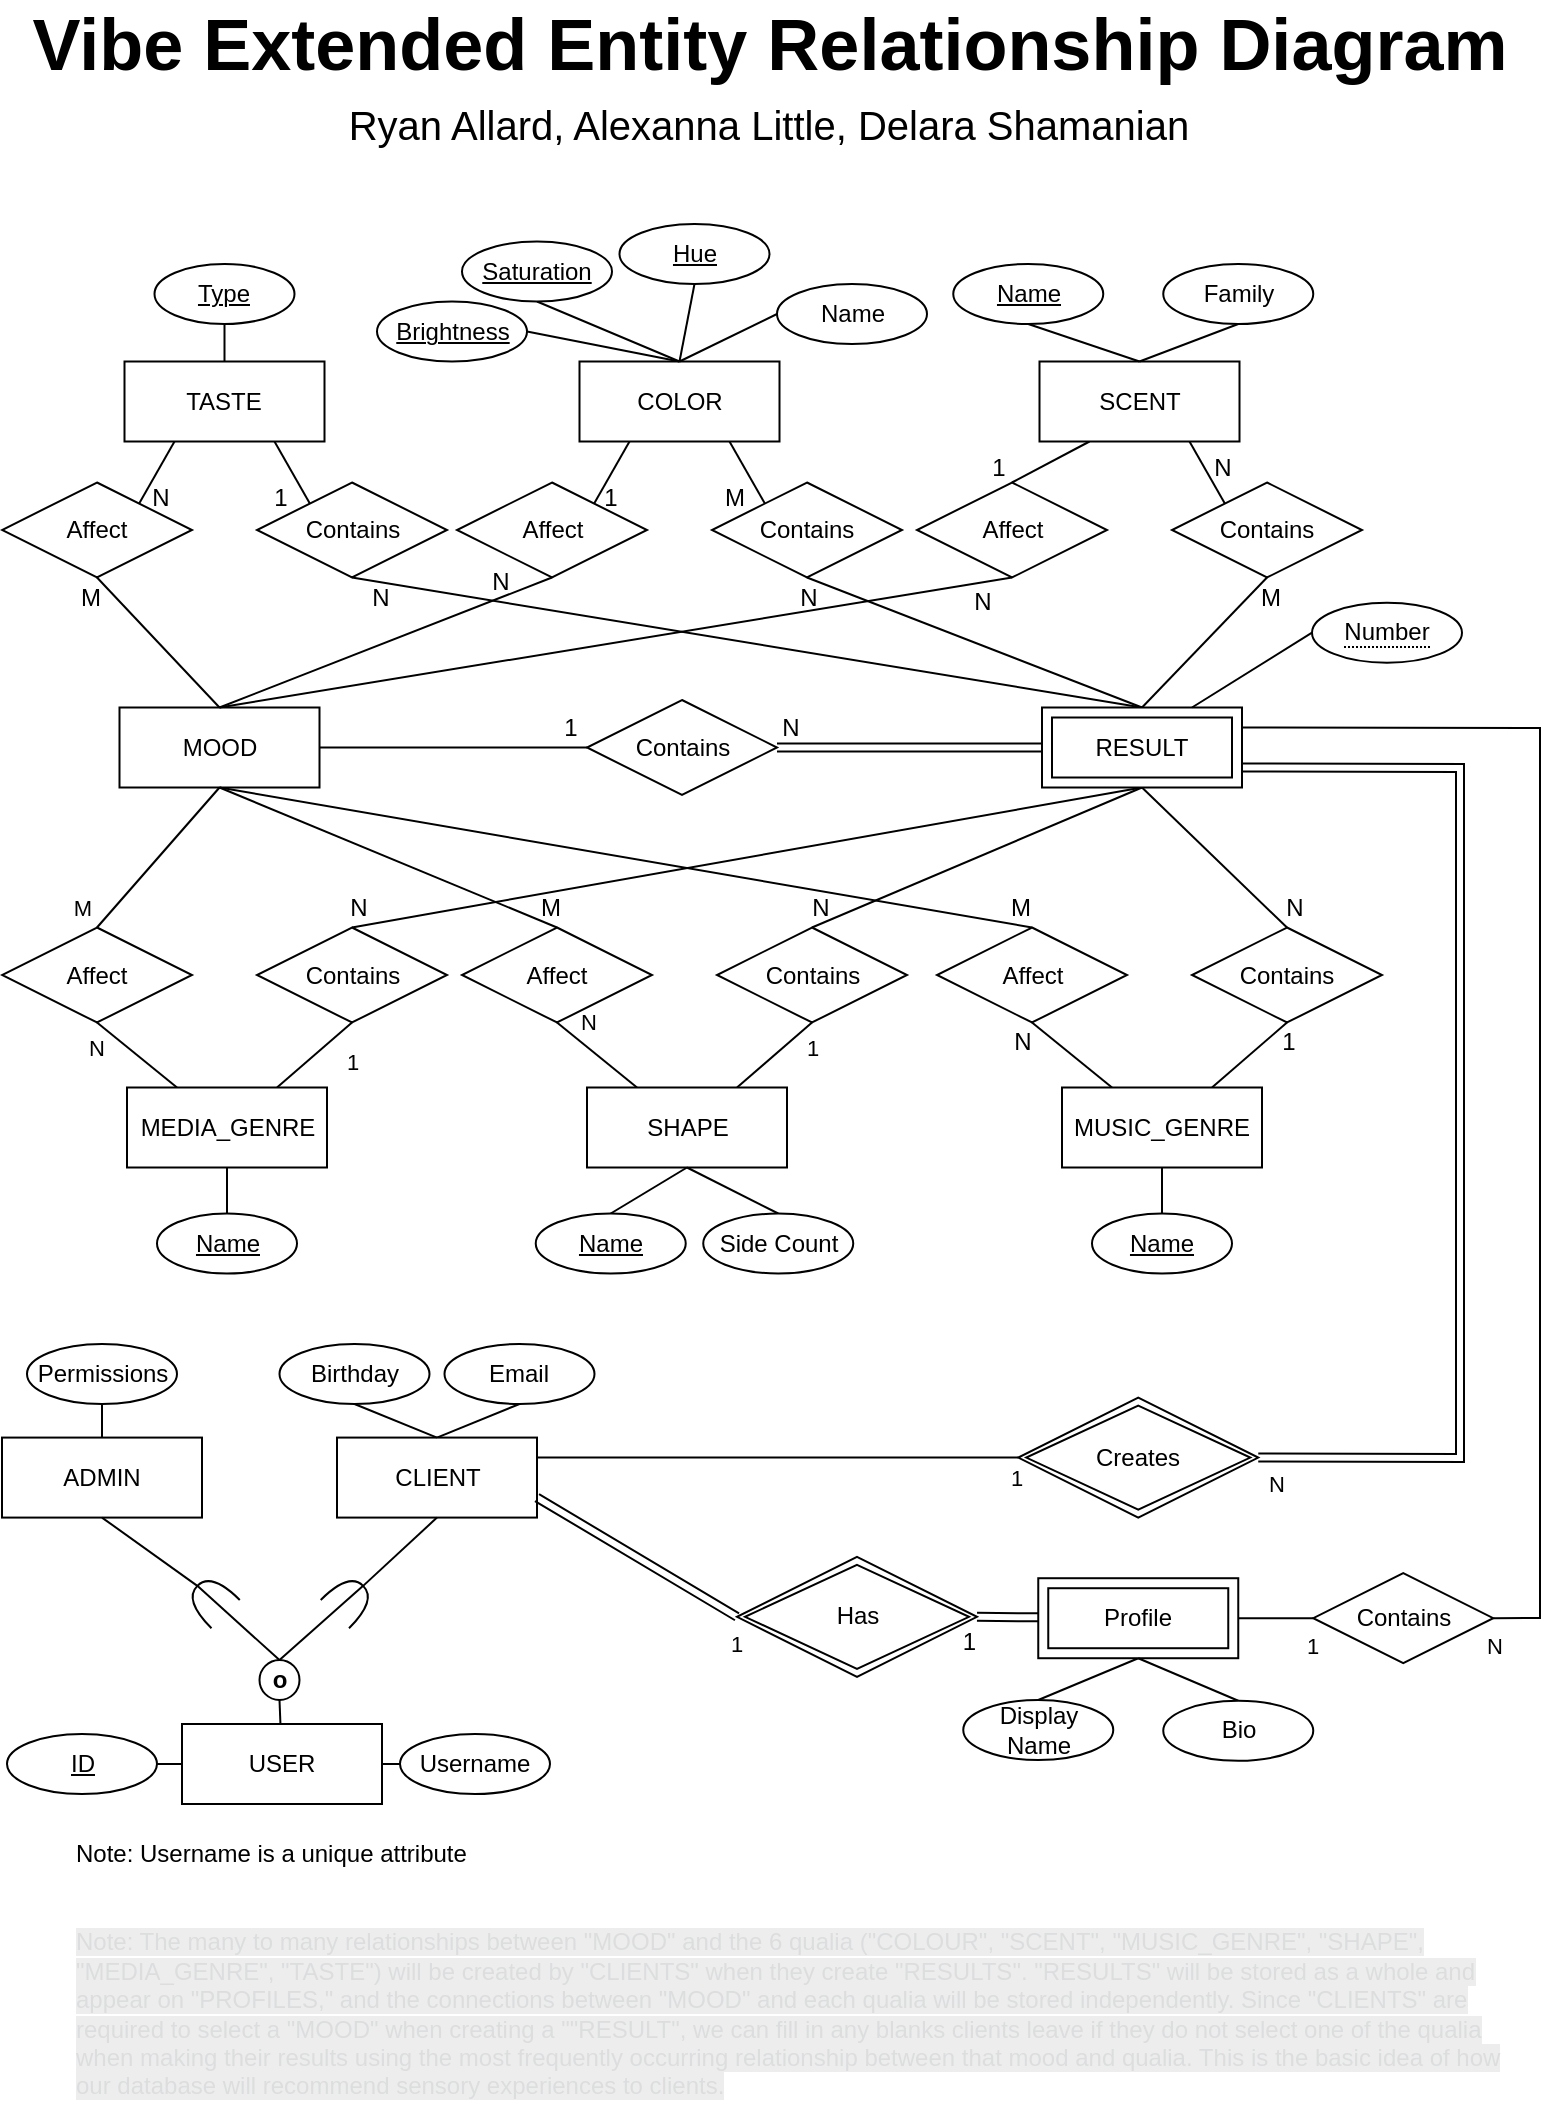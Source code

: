 <mxfile>
    <diagram id="R2lEEEUBdFMjLlhIrx00" name="Page-1">
        <mxGraphModel dx="820" dy="575" grid="1" gridSize="10" guides="1" tooltips="1" connect="1" arrows="1" fold="1" page="1" pageScale="1" pageWidth="850" pageHeight="1100" math="0" shadow="0" extFonts="Permanent Marker^https://fonts.googleapis.com/css?family=Permanent+Marker">
            <root>
                <mxCell id="0"/>
                <mxCell id="1" parent="0"/>
                <mxCell id="6eawJTQG3M_XXOWTf8ui-93" style="edgeStyle=none;rounded=0;orthogonalLoop=1;jettySize=auto;html=1;exitX=0.5;exitY=0;exitDx=0;exitDy=0;entryX=0.5;entryY=1;entryDx=0;entryDy=0;endArrow=none;endFill=0;" parent="1" source="CnkEdXGukRLFIG1xnINJ-2" target="6eawJTQG3M_XXOWTf8ui-83" edge="1">
                    <mxGeometry relative="1" as="geometry"/>
                </mxCell>
                <mxCell id="CnkEdXGukRLFIG1xnINJ-2" value="MOOD" style="whiteSpace=wrap;html=1;align=center;" parent="1" vertex="1">
                    <mxGeometry x="99.75" y="376.75" width="100" height="40" as="geometry"/>
                </mxCell>
                <mxCell id="6eawJTQG3M_XXOWTf8ui-19" style="edgeStyle=none;rounded=0;orthogonalLoop=1;jettySize=auto;html=1;exitX=0.75;exitY=1;exitDx=0;exitDy=0;entryX=0.5;entryY=1;entryDx=0;entryDy=0;endArrow=none;endFill=0;" parent="1" source="CnkEdXGukRLFIG1xnINJ-8" target="6eawJTQG3M_XXOWTf8ui-16" edge="1">
                    <mxGeometry relative="1" as="geometry"/>
                </mxCell>
                <mxCell id="6eawJTQG3M_XXOWTf8ui-20" style="edgeStyle=none;rounded=0;orthogonalLoop=1;jettySize=auto;html=1;exitX=0.25;exitY=1;exitDx=0;exitDy=0;entryX=0.5;entryY=0;entryDx=0;entryDy=0;endArrow=none;endFill=0;" parent="1" source="CnkEdXGukRLFIG1xnINJ-8" target="6eawJTQG3M_XXOWTf8ui-18" edge="1">
                    <mxGeometry relative="1" as="geometry"/>
                </mxCell>
                <mxCell id="CnkEdXGukRLFIG1xnINJ-8" value="SCENT" style="whiteSpace=wrap;html=1;align=center;" parent="1" vertex="1">
                    <mxGeometry x="559.75" y="203.75" width="100" height="40" as="geometry"/>
                </mxCell>
                <mxCell id="CnkEdXGukRLFIG1xnINJ-19" style="edgeStyle=none;rounded=0;orthogonalLoop=1;jettySize=auto;html=1;endArrow=none;endFill=0;entryX=0.5;entryY=0;entryDx=0;entryDy=0;" parent="1" source="CnkEdXGukRLFIG1xnINJ-9" target="CnkEdXGukRLFIG1xnINJ-18" edge="1">
                    <mxGeometry relative="1" as="geometry">
                        <mxPoint x="291" y="905" as="sourcePoint"/>
                    </mxGeometry>
                </mxCell>
                <mxCell id="CnkEdXGukRLFIG1xnINJ-9" value="USER" style="whiteSpace=wrap;html=1;align=center;direction=west;" parent="1" vertex="1">
                    <mxGeometry x="131" y="885" width="100" height="40" as="geometry"/>
                </mxCell>
                <mxCell id="6eawJTQG3M_XXOWTf8ui-176" style="edgeStyle=none;rounded=0;orthogonalLoop=1;jettySize=auto;html=1;entryX=0.5;entryY=0;entryDx=0;entryDy=0;endArrow=none;endFill=0;exitX=0.5;exitY=1;exitDx=0;exitDy=0;" parent="1" source="CnkEdXGukRLFIG1xnINJ-84" target="6eawJTQG3M_XXOWTf8ui-175" edge="1">
                    <mxGeometry relative="1" as="geometry">
                        <mxPoint x="629.13" y="854.61" as="sourcePoint"/>
                    </mxGeometry>
                </mxCell>
                <mxCell id="6eawJTQG3M_XXOWTf8ui-193" style="edgeStyle=none;rounded=0;orthogonalLoop=1;jettySize=auto;html=1;exitX=0.5;exitY=0;exitDx=0;exitDy=0;entryX=0.5;entryY=1;entryDx=0;entryDy=0;endArrow=none;endFill=0;" parent="1" source="CnkEdXGukRLFIG1xnINJ-10" target="6eawJTQG3M_XXOWTf8ui-192" edge="1">
                    <mxGeometry relative="1" as="geometry"/>
                </mxCell>
                <mxCell id="CnkEdXGukRLFIG1xnINJ-10" value="CLIENT" style="whiteSpace=wrap;html=1;align=center;" parent="1" vertex="1">
                    <mxGeometry x="208.5" y="741.79" width="100" height="40" as="geometry"/>
                </mxCell>
                <mxCell id="CnkEdXGukRLFIG1xnINJ-11" value="ADMIN" style="whiteSpace=wrap;html=1;align=center;" parent="1" vertex="1">
                    <mxGeometry x="41" y="741.79" width="100" height="40" as="geometry"/>
                </mxCell>
                <mxCell id="CnkEdXGukRLFIG1xnINJ-21" style="edgeStyle=none;rounded=0;orthogonalLoop=1;jettySize=auto;html=1;endArrow=none;endFill=0;exitX=1;exitY=0.5;exitDx=0;exitDy=0;exitPerimeter=0;entryX=0.5;entryY=1;entryDx=0;entryDy=0;" parent="1" source="CnkEdXGukRLFIG1xnINJ-16" target="CnkEdXGukRLFIG1xnINJ-10" edge="1">
                    <mxGeometry relative="1" as="geometry">
                        <mxPoint x="220" y="885" as="sourcePoint"/>
                    </mxGeometry>
                </mxCell>
                <mxCell id="CnkEdXGukRLFIG1xnINJ-16" value="" style="shape=requiredInterface;html=1;verticalLabelPosition=bottom;sketch=0;rotation=135;direction=west;" parent="1" vertex="1">
                    <mxGeometry x="204.5" y="813" width="20" height="20" as="geometry"/>
                </mxCell>
                <mxCell id="6eawJTQG3M_XXOWTf8ui-187" style="edgeStyle=none;rounded=0;orthogonalLoop=1;jettySize=auto;html=1;exitX=1;exitY=0.5;exitDx=0;exitDy=0;exitPerimeter=0;entryX=0.5;entryY=1;entryDx=0;entryDy=0;endArrow=none;endFill=0;" parent="1" source="CnkEdXGukRLFIG1xnINJ-17" target="CnkEdXGukRLFIG1xnINJ-11" edge="1">
                    <mxGeometry relative="1" as="geometry"/>
                </mxCell>
                <mxCell id="CnkEdXGukRLFIG1xnINJ-17" value="" style="shape=requiredInterface;html=1;verticalLabelPosition=bottom;sketch=0;rotation=45;direction=west;" parent="1" vertex="1">
                    <mxGeometry x="135.75" y="813" width="20" height="20" as="geometry"/>
                </mxCell>
                <mxCell id="CnkEdXGukRLFIG1xnINJ-22" style="edgeStyle=none;rounded=0;orthogonalLoop=1;jettySize=auto;html=1;endArrow=none;endFill=0;entryX=1;entryY=0.5;entryDx=0;entryDy=0;entryPerimeter=0;exitX=0.5;exitY=1;exitDx=0;exitDy=0;" parent="1" source="CnkEdXGukRLFIG1xnINJ-18" target="CnkEdXGukRLFIG1xnINJ-16" edge="1">
                    <mxGeometry relative="1" as="geometry">
                        <mxPoint x="193.75" y="919" as="sourcePoint"/>
                        <mxPoint x="234.75" y="863" as="targetPoint"/>
                    </mxGeometry>
                </mxCell>
                <mxCell id="6eawJTQG3M_XXOWTf8ui-186" style="rounded=0;orthogonalLoop=1;jettySize=auto;html=1;exitX=0.5;exitY=1;exitDx=0;exitDy=0;entryX=1;entryY=0.5;entryDx=0;entryDy=0;entryPerimeter=0;endArrow=none;endFill=0;" parent="1" source="CnkEdXGukRLFIG1xnINJ-18" target="CnkEdXGukRLFIG1xnINJ-17" edge="1">
                    <mxGeometry relative="1" as="geometry"/>
                </mxCell>
                <mxCell id="CnkEdXGukRLFIG1xnINJ-18" value="&lt;b&gt;o&lt;/b&gt;" style="ellipse;whiteSpace=wrap;html=1;aspect=fixed;direction=west;" parent="1" vertex="1">
                    <mxGeometry x="169.75" y="853" width="20" height="20" as="geometry"/>
                </mxCell>
                <mxCell id="CnkEdXGukRLFIG1xnINJ-90" value="N" style="edgeStyle=none;rounded=0;orthogonalLoop=1;jettySize=auto;html=1;exitX=1;exitY=0.25;exitDx=0;exitDy=0;endArrow=none;endFill=0;entryX=1;entryY=0.5;entryDx=0;entryDy=0;" parent="1" source="CnkEdXGukRLFIG1xnINJ-24" target="CnkEdXGukRLFIG1xnINJ-88" edge="1">
                    <mxGeometry x="0.999" y="14" relative="1" as="geometry">
                        <mxPoint x="809.75" y="334.25" as="targetPoint"/>
                        <Array as="points">
                            <mxPoint x="810" y="387"/>
                            <mxPoint x="810" y="832"/>
                        </Array>
                        <mxPoint as="offset"/>
                    </mxGeometry>
                </mxCell>
                <mxCell id="6eawJTQG3M_XXOWTf8ui-99" style="edgeStyle=none;rounded=0;orthogonalLoop=1;jettySize=auto;html=1;exitX=0.5;exitY=0;exitDx=0;exitDy=0;entryX=0.5;entryY=1;entryDx=0;entryDy=0;endArrow=none;endFill=0;" parent="1" source="CnkEdXGukRLFIG1xnINJ-24" target="6eawJTQG3M_XXOWTf8ui-82" edge="1">
                    <mxGeometry relative="1" as="geometry"/>
                </mxCell>
                <mxCell id="6eawJTQG3M_XXOWTf8ui-100" style="edgeStyle=none;rounded=0;orthogonalLoop=1;jettySize=auto;html=1;exitX=0.5;exitY=0;exitDx=0;exitDy=0;entryX=0.5;entryY=1;entryDx=0;entryDy=0;endArrow=none;endFill=0;" parent="1" source="CnkEdXGukRLFIG1xnINJ-24" target="6eawJTQG3M_XXOWTf8ui-55" edge="1">
                    <mxGeometry relative="1" as="geometry"/>
                </mxCell>
                <mxCell id="6eawJTQG3M_XXOWTf8ui-101" style="edgeStyle=none;rounded=0;orthogonalLoop=1;jettySize=auto;html=1;exitX=0.5;exitY=0;exitDx=0;exitDy=0;entryX=0.5;entryY=1;entryDx=0;entryDy=0;endArrow=none;endFill=0;" parent="1" source="CnkEdXGukRLFIG1xnINJ-24" target="6eawJTQG3M_XXOWTf8ui-16" edge="1">
                    <mxGeometry relative="1" as="geometry"/>
                </mxCell>
                <mxCell id="6eawJTQG3M_XXOWTf8ui-102" style="edgeStyle=none;rounded=0;orthogonalLoop=1;jettySize=auto;html=1;exitX=0.5;exitY=1;exitDx=0;exitDy=0;entryX=0.5;entryY=0;entryDx=0;entryDy=0;endArrow=none;endFill=0;" parent="1" source="CnkEdXGukRLFIG1xnINJ-24" target="6eawJTQG3M_XXOWTf8ui-28" edge="1">
                    <mxGeometry relative="1" as="geometry"/>
                </mxCell>
                <mxCell id="6eawJTQG3M_XXOWTf8ui-103" style="edgeStyle=none;rounded=0;orthogonalLoop=1;jettySize=auto;html=1;exitX=0.5;exitY=1;exitDx=0;exitDy=0;entryX=0.5;entryY=0;entryDx=0;entryDy=0;endArrow=none;endFill=0;" parent="1" source="CnkEdXGukRLFIG1xnINJ-24" target="6eawJTQG3M_XXOWTf8ui-37" edge="1">
                    <mxGeometry relative="1" as="geometry"/>
                </mxCell>
                <mxCell id="6eawJTQG3M_XXOWTf8ui-104" style="edgeStyle=none;rounded=0;orthogonalLoop=1;jettySize=auto;html=1;exitX=0.5;exitY=1;exitDx=0;exitDy=0;entryX=0.5;entryY=0;entryDx=0;entryDy=0;endArrow=none;endFill=0;" parent="1" source="CnkEdXGukRLFIG1xnINJ-24" target="6eawJTQG3M_XXOWTf8ui-46" edge="1">
                    <mxGeometry relative="1" as="geometry"/>
                </mxCell>
                <mxCell id="CnkEdXGukRLFIG1xnINJ-24" value="RESULT" style="shape=ext;margin=3;double=1;whiteSpace=wrap;html=1;align=center;" parent="1" vertex="1">
                    <mxGeometry x="561" y="376.75" width="100" height="40" as="geometry"/>
                </mxCell>
                <mxCell id="CnkEdXGukRLFIG1xnINJ-89" value="1" style="edgeStyle=none;rounded=0;orthogonalLoop=1;jettySize=auto;html=1;endArrow=none;endFill=0;entryX=0;entryY=0.5;entryDx=0;entryDy=0;exitX=1;exitY=0.5;exitDx=0;exitDy=0;" parent="1" source="CnkEdXGukRLFIG1xnINJ-84" target="CnkEdXGukRLFIG1xnINJ-88" edge="1">
                    <mxGeometry x="0.986" y="-14" relative="1" as="geometry">
                        <mxPoint x="461.63" y="803" as="sourcePoint"/>
                        <mxPoint x="621.63" y="649.25" as="targetPoint"/>
                        <mxPoint as="offset"/>
                    </mxGeometry>
                </mxCell>
                <mxCell id="CnkEdXGukRLFIG1xnINJ-84" value="Profile" style="shape=ext;margin=3;double=1;whiteSpace=wrap;html=1;align=center;" parent="1" vertex="1">
                    <mxGeometry x="559.13" y="812.11" width="100" height="40" as="geometry"/>
                </mxCell>
                <mxCell id="CnkEdXGukRLFIG1xnINJ-88" value="Contains" style="shape=rhombus;perimeter=rhombusPerimeter;whiteSpace=wrap;html=1;align=center;" parent="1" vertex="1">
                    <mxGeometry x="696.63" y="809.61" width="90" height="45" as="geometry"/>
                </mxCell>
                <mxCell id="6eawJTQG3M_XXOWTf8ui-16" value="Contains" style="shape=rhombus;perimeter=rhombusPerimeter;whiteSpace=wrap;html=1;align=center;" parent="1" vertex="1">
                    <mxGeometry x="626" y="264.25" width="95" height="47.5" as="geometry"/>
                </mxCell>
                <mxCell id="6eawJTQG3M_XXOWTf8ui-95" style="edgeStyle=none;rounded=0;orthogonalLoop=1;jettySize=auto;html=1;exitX=0.5;exitY=1;exitDx=0;exitDy=0;entryX=0.5;entryY=0;entryDx=0;entryDy=0;endArrow=none;endFill=0;" parent="1" source="6eawJTQG3M_XXOWTf8ui-18" target="CnkEdXGukRLFIG1xnINJ-2" edge="1">
                    <mxGeometry relative="1" as="geometry"/>
                </mxCell>
                <mxCell id="6eawJTQG3M_XXOWTf8ui-18" value="Affect" style="shape=rhombus;perimeter=rhombusPerimeter;whiteSpace=wrap;html=1;align=center;" parent="1" vertex="1">
                    <mxGeometry x="498.5" y="264.25" width="95" height="47.5" as="geometry"/>
                </mxCell>
                <mxCell id="6eawJTQG3M_XXOWTf8ui-23" value="1" style="edgeStyle=none;rounded=0;orthogonalLoop=1;jettySize=auto;html=1;exitX=0.75;exitY=0;exitDx=0;exitDy=0;entryX=0.5;entryY=1;entryDx=0;entryDy=0;endArrow=none;endFill=0;" parent="1" source="6eawJTQG3M_XXOWTf8ui-25" target="6eawJTQG3M_XXOWTf8ui-28" edge="1">
                    <mxGeometry x="0.471" y="-15" relative="1" as="geometry">
                        <mxPoint as="offset"/>
                    </mxGeometry>
                </mxCell>
                <mxCell id="6eawJTQG3M_XXOWTf8ui-24" value="N" style="edgeStyle=none;rounded=0;orthogonalLoop=1;jettySize=auto;html=1;exitX=0.25;exitY=0;exitDx=0;exitDy=0;entryX=0.5;entryY=1;entryDx=0;entryDy=0;endArrow=none;endFill=0;" parent="1" source="6eawJTQG3M_XXOWTf8ui-25" target="6eawJTQG3M_XXOWTf8ui-29" edge="1">
                    <mxGeometry x="0.694" y="10" relative="1" as="geometry">
                        <mxPoint as="offset"/>
                    </mxGeometry>
                </mxCell>
                <mxCell id="6eawJTQG3M_XXOWTf8ui-25" value="MEDIA_GENRE" style="whiteSpace=wrap;html=1;align=center;" parent="1" vertex="1">
                    <mxGeometry x="103.5" y="566.75" width="100" height="40" as="geometry"/>
                </mxCell>
                <mxCell id="6eawJTQG3M_XXOWTf8ui-28" value="Contains" style="shape=rhombus;perimeter=rhombusPerimeter;whiteSpace=wrap;html=1;align=center;" parent="1" vertex="1">
                    <mxGeometry x="168.5" y="486.75" width="95" height="47.5" as="geometry"/>
                </mxCell>
                <mxCell id="6eawJTQG3M_XXOWTf8ui-96" style="edgeStyle=none;rounded=0;orthogonalLoop=1;jettySize=auto;html=1;exitX=0.5;exitY=0;exitDx=0;exitDy=0;entryX=0.5;entryY=1;entryDx=0;entryDy=0;endArrow=none;endFill=0;" parent="1" source="6eawJTQG3M_XXOWTf8ui-29" target="CnkEdXGukRLFIG1xnINJ-2" edge="1">
                    <mxGeometry relative="1" as="geometry"/>
                </mxCell>
                <mxCell id="FZOF9hMqammXhgaBvVRD-3" value="M" style="edgeLabel;html=1;align=center;verticalAlign=middle;resizable=0;points=[];" parent="6eawJTQG3M_XXOWTf8ui-96" connectable="0" vertex="1">
                    <mxGeometry x="0.47" y="-1" relative="1" as="geometry">
                        <mxPoint x="-54" y="41" as="offset"/>
                    </mxGeometry>
                </mxCell>
                <mxCell id="6eawJTQG3M_XXOWTf8ui-29" value="Affect" style="shape=rhombus;perimeter=rhombusPerimeter;whiteSpace=wrap;html=1;align=center;" parent="1" vertex="1">
                    <mxGeometry x="41" y="486.75" width="95" height="47.5" as="geometry"/>
                </mxCell>
                <mxCell id="6eawJTQG3M_XXOWTf8ui-32" style="edgeStyle=none;rounded=0;orthogonalLoop=1;jettySize=auto;html=1;exitX=0.75;exitY=0;exitDx=0;exitDy=0;entryX=0.5;entryY=1;entryDx=0;entryDy=0;endArrow=none;endFill=0;" parent="1" source="6eawJTQG3M_XXOWTf8ui-34" target="6eawJTQG3M_XXOWTf8ui-37" edge="1">
                    <mxGeometry relative="1" as="geometry"/>
                </mxCell>
                <mxCell id="FZOF9hMqammXhgaBvVRD-5" value="1" style="edgeLabel;html=1;align=center;verticalAlign=middle;resizable=0;points=[];" parent="6eawJTQG3M_XXOWTf8ui-32" connectable="0" vertex="1">
                    <mxGeometry x="-0.167" y="-2" relative="1" as="geometry">
                        <mxPoint x="20" y="-8" as="offset"/>
                    </mxGeometry>
                </mxCell>
                <mxCell id="6eawJTQG3M_XXOWTf8ui-33" style="edgeStyle=none;rounded=0;orthogonalLoop=1;jettySize=auto;html=1;exitX=0.25;exitY=0;exitDx=0;exitDy=0;entryX=0.5;entryY=1;entryDx=0;entryDy=0;endArrow=none;endFill=0;" parent="1" source="6eawJTQG3M_XXOWTf8ui-34" target="6eawJTQG3M_XXOWTf8ui-38" edge="1">
                    <mxGeometry relative="1" as="geometry"/>
                </mxCell>
                <mxCell id="FZOF9hMqammXhgaBvVRD-4" value="N" style="edgeLabel;html=1;align=center;verticalAlign=middle;resizable=0;points=[];" parent="6eawJTQG3M_XXOWTf8ui-33" connectable="0" vertex="1">
                    <mxGeometry x="-0.286" y="1" relative="1" as="geometry">
                        <mxPoint x="-10" y="-22" as="offset"/>
                    </mxGeometry>
                </mxCell>
                <mxCell id="6eawJTQG3M_XXOWTf8ui-34" value="SHAPE" style="whiteSpace=wrap;html=1;align=center;" parent="1" vertex="1">
                    <mxGeometry x="333.5" y="566.75" width="100" height="40" as="geometry"/>
                </mxCell>
                <mxCell id="6eawJTQG3M_XXOWTf8ui-37" value="Contains" style="shape=rhombus;perimeter=rhombusPerimeter;whiteSpace=wrap;html=1;align=center;" parent="1" vertex="1">
                    <mxGeometry x="398.5" y="486.75" width="95" height="47.5" as="geometry"/>
                </mxCell>
                <mxCell id="6eawJTQG3M_XXOWTf8ui-97" style="edgeStyle=none;rounded=0;orthogonalLoop=1;jettySize=auto;html=1;exitX=0.5;exitY=0;exitDx=0;exitDy=0;entryX=0.5;entryY=1;entryDx=0;entryDy=0;endArrow=none;endFill=0;" parent="1" source="6eawJTQG3M_XXOWTf8ui-38" target="CnkEdXGukRLFIG1xnINJ-2" edge="1">
                    <mxGeometry relative="1" as="geometry"/>
                </mxCell>
                <mxCell id="6eawJTQG3M_XXOWTf8ui-38" value="Affect" style="shape=rhombus;perimeter=rhombusPerimeter;whiteSpace=wrap;html=1;align=center;" parent="1" vertex="1">
                    <mxGeometry x="271" y="486.75" width="95" height="47.5" as="geometry"/>
                </mxCell>
                <mxCell id="6eawJTQG3M_XXOWTf8ui-41" style="edgeStyle=none;rounded=0;orthogonalLoop=1;jettySize=auto;html=1;exitX=0.75;exitY=0;exitDx=0;exitDy=0;entryX=0.5;entryY=1;entryDx=0;entryDy=0;endArrow=none;endFill=0;" parent="1" source="6eawJTQG3M_XXOWTf8ui-43" target="6eawJTQG3M_XXOWTf8ui-46" edge="1">
                    <mxGeometry relative="1" as="geometry"/>
                </mxCell>
                <mxCell id="6eawJTQG3M_XXOWTf8ui-42" style="edgeStyle=none;rounded=0;orthogonalLoop=1;jettySize=auto;html=1;exitX=0.25;exitY=0;exitDx=0;exitDy=0;entryX=0.5;entryY=1;entryDx=0;entryDy=0;endArrow=none;endFill=0;" parent="1" source="6eawJTQG3M_XXOWTf8ui-43" target="6eawJTQG3M_XXOWTf8ui-47" edge="1">
                    <mxGeometry relative="1" as="geometry"/>
                </mxCell>
                <mxCell id="6eawJTQG3M_XXOWTf8ui-43" value="MUSIC_GENRE" style="whiteSpace=wrap;html=1;align=center;" parent="1" vertex="1">
                    <mxGeometry x="571" y="566.75" width="100" height="40" as="geometry"/>
                </mxCell>
                <mxCell id="6eawJTQG3M_XXOWTf8ui-46" value="Contains" style="shape=rhombus;perimeter=rhombusPerimeter;whiteSpace=wrap;html=1;align=center;" parent="1" vertex="1">
                    <mxGeometry x="636" y="486.75" width="95" height="47.5" as="geometry"/>
                </mxCell>
                <mxCell id="6eawJTQG3M_XXOWTf8ui-98" style="edgeStyle=none;rounded=0;orthogonalLoop=1;jettySize=auto;html=1;exitX=0.5;exitY=0;exitDx=0;exitDy=0;entryX=0.5;entryY=1;entryDx=0;entryDy=0;endArrow=none;endFill=0;" parent="1" source="6eawJTQG3M_XXOWTf8ui-47" target="CnkEdXGukRLFIG1xnINJ-2" edge="1">
                    <mxGeometry relative="1" as="geometry"/>
                </mxCell>
                <mxCell id="6eawJTQG3M_XXOWTf8ui-47" value="Affect" style="shape=rhombus;perimeter=rhombusPerimeter;whiteSpace=wrap;html=1;align=center;" parent="1" vertex="1">
                    <mxGeometry x="508.5" y="486.75" width="95" height="47.5" as="geometry"/>
                </mxCell>
                <mxCell id="6eawJTQG3M_XXOWTf8ui-50" style="edgeStyle=none;rounded=0;orthogonalLoop=1;jettySize=auto;html=1;exitX=0.75;exitY=1;exitDx=0;exitDy=0;entryX=0.5;entryY=1;entryDx=0;entryDy=0;endArrow=none;endFill=0;" parent="1" source="6eawJTQG3M_XXOWTf8ui-52" target="6eawJTQG3M_XXOWTf8ui-55" edge="1">
                    <mxGeometry relative="1" as="geometry"/>
                </mxCell>
                <mxCell id="6eawJTQG3M_XXOWTf8ui-51" style="edgeStyle=none;rounded=0;orthogonalLoop=1;jettySize=auto;html=1;exitX=0.25;exitY=1;exitDx=0;exitDy=0;entryX=0.5;entryY=1;entryDx=0;entryDy=0;endArrow=none;endFill=0;" parent="1" source="6eawJTQG3M_XXOWTf8ui-52" target="6eawJTQG3M_XXOWTf8ui-56" edge="1">
                    <mxGeometry relative="1" as="geometry"/>
                </mxCell>
                <mxCell id="6eawJTQG3M_XXOWTf8ui-52" value="COLOR" style="whiteSpace=wrap;html=1;align=center;" parent="1" vertex="1">
                    <mxGeometry x="329.75" y="203.75" width="100" height="40" as="geometry"/>
                </mxCell>
                <mxCell id="6eawJTQG3M_XXOWTf8ui-55" value="Contains" style="shape=rhombus;perimeter=rhombusPerimeter;whiteSpace=wrap;html=1;align=center;" parent="1" vertex="1">
                    <mxGeometry x="396" y="264.25" width="95" height="47.5" as="geometry"/>
                </mxCell>
                <mxCell id="6eawJTQG3M_XXOWTf8ui-94" style="edgeStyle=none;rounded=0;orthogonalLoop=1;jettySize=auto;html=1;exitX=0.5;exitY=1;exitDx=0;exitDy=0;entryX=0.5;entryY=0;entryDx=0;entryDy=0;endArrow=none;endFill=0;" parent="1" source="6eawJTQG3M_XXOWTf8ui-56" target="CnkEdXGukRLFIG1xnINJ-2" edge="1">
                    <mxGeometry relative="1" as="geometry"/>
                </mxCell>
                <mxCell id="6eawJTQG3M_XXOWTf8ui-56" value="Affect" style="shape=rhombus;perimeter=rhombusPerimeter;whiteSpace=wrap;html=1;align=center;" parent="1" vertex="1">
                    <mxGeometry x="268.5" y="264.25" width="95" height="47.5" as="geometry"/>
                </mxCell>
                <mxCell id="6eawJTQG3M_XXOWTf8ui-77" style="edgeStyle=none;rounded=0;orthogonalLoop=1;jettySize=auto;html=1;exitX=0.75;exitY=1;exitDx=0;exitDy=0;entryX=0.5;entryY=1;entryDx=0;entryDy=0;endArrow=none;endFill=0;" parent="1" source="6eawJTQG3M_XXOWTf8ui-79" target="6eawJTQG3M_XXOWTf8ui-82" edge="1">
                    <mxGeometry relative="1" as="geometry"/>
                </mxCell>
                <mxCell id="6eawJTQG3M_XXOWTf8ui-78" style="edgeStyle=none;rounded=0;orthogonalLoop=1;jettySize=auto;html=1;exitX=0.25;exitY=1;exitDx=0;exitDy=0;entryX=0.5;entryY=1;entryDx=0;entryDy=0;endArrow=none;endFill=0;" parent="1" source="6eawJTQG3M_XXOWTf8ui-79" target="6eawJTQG3M_XXOWTf8ui-83" edge="1">
                    <mxGeometry relative="1" as="geometry"/>
                </mxCell>
                <mxCell id="6eawJTQG3M_XXOWTf8ui-115" style="edgeStyle=none;rounded=0;orthogonalLoop=1;jettySize=auto;html=1;exitX=0.5;exitY=0;exitDx=0;exitDy=0;entryX=0.5;entryY=1;entryDx=0;entryDy=0;endArrow=none;endFill=0;" parent="1" source="6eawJTQG3M_XXOWTf8ui-79" target="6eawJTQG3M_XXOWTf8ui-84" edge="1">
                    <mxGeometry relative="1" as="geometry"/>
                </mxCell>
                <mxCell id="6eawJTQG3M_XXOWTf8ui-79" value="TASTE" style="whiteSpace=wrap;html=1;align=center;" parent="1" vertex="1">
                    <mxGeometry x="102.25" y="203.75" width="100" height="40" as="geometry"/>
                </mxCell>
                <mxCell id="6eawJTQG3M_XXOWTf8ui-82" value="Contains" style="shape=rhombus;perimeter=rhombusPerimeter;whiteSpace=wrap;html=1;align=center;" parent="1" vertex="1">
                    <mxGeometry x="168.5" y="264.25" width="95" height="47.5" as="geometry"/>
                </mxCell>
                <mxCell id="6eawJTQG3M_XXOWTf8ui-83" value="Affect" style="shape=rhombus;perimeter=rhombusPerimeter;whiteSpace=wrap;html=1;align=center;" parent="1" vertex="1">
                    <mxGeometry x="41" y="264.25" width="95" height="47.5" as="geometry"/>
                </mxCell>
                <mxCell id="6eawJTQG3M_XXOWTf8ui-84" value="Type" style="ellipse;whiteSpace=wrap;html=1;align=center;fontStyle=4" parent="1" vertex="1">
                    <mxGeometry x="117.25" y="155" width="70" height="30" as="geometry"/>
                </mxCell>
                <mxCell id="6eawJTQG3M_XXOWTf8ui-127" style="edgeStyle=none;rounded=0;orthogonalLoop=1;jettySize=auto;html=1;exitX=0.5;exitY=0;exitDx=0;exitDy=0;entryX=0.5;entryY=1;entryDx=0;entryDy=0;endArrow=none;endFill=0;" parent="1" source="6eawJTQG3M_XXOWTf8ui-90" target="6eawJTQG3M_XXOWTf8ui-25" edge="1">
                    <mxGeometry relative="1" as="geometry"/>
                </mxCell>
                <mxCell id="6eawJTQG3M_XXOWTf8ui-90" value="Name" style="ellipse;whiteSpace=wrap;html=1;align=center;fontStyle=4" parent="1" vertex="1">
                    <mxGeometry x="118.5" y="629.75" width="70" height="30" as="geometry"/>
                </mxCell>
                <mxCell id="6eawJTQG3M_XXOWTf8ui-136" style="edgeStyle=none;rounded=0;orthogonalLoop=1;jettySize=auto;html=1;exitX=0.5;exitY=0;exitDx=0;exitDy=0;entryX=0.5;entryY=1;entryDx=0;entryDy=0;endArrow=none;endFill=0;" parent="1" source="6eawJTQG3M_XXOWTf8ui-91" target="6eawJTQG3M_XXOWTf8ui-43" edge="1">
                    <mxGeometry relative="1" as="geometry"/>
                </mxCell>
                <mxCell id="6eawJTQG3M_XXOWTf8ui-91" value="Name" style="ellipse;whiteSpace=wrap;html=1;align=center;fontStyle=4" parent="1" vertex="1">
                    <mxGeometry x="586" y="629.75" width="70" height="30" as="geometry"/>
                </mxCell>
                <mxCell id="6eawJTQG3M_XXOWTf8ui-106" style="edgeStyle=none;rounded=0;orthogonalLoop=1;jettySize=auto;html=1;exitX=1;exitY=0.5;exitDx=0;exitDy=0;entryX=0;entryY=0.5;entryDx=0;entryDy=0;endArrow=none;endFill=0;shape=link;" parent="1" source="6eawJTQG3M_XXOWTf8ui-105" target="CnkEdXGukRLFIG1xnINJ-24" edge="1">
                    <mxGeometry relative="1" as="geometry"/>
                </mxCell>
                <mxCell id="6eawJTQG3M_XXOWTf8ui-107" style="edgeStyle=none;rounded=0;orthogonalLoop=1;jettySize=auto;html=1;exitX=0;exitY=0.5;exitDx=0;exitDy=0;entryX=1;entryY=0.5;entryDx=0;entryDy=0;endArrow=none;endFill=0;" parent="1" source="6eawJTQG3M_XXOWTf8ui-105" target="CnkEdXGukRLFIG1xnINJ-2" edge="1">
                    <mxGeometry relative="1" as="geometry"/>
                </mxCell>
                <mxCell id="6eawJTQG3M_XXOWTf8ui-105" value="Contains" style="shape=rhombus;perimeter=rhombusPerimeter;whiteSpace=wrap;html=1;align=center;" parent="1" vertex="1">
                    <mxGeometry x="333.5" y="373" width="95" height="47.5" as="geometry"/>
                </mxCell>
                <mxCell id="6eawJTQG3M_XXOWTf8ui-111" value="N" style="edgeStyle=none;rounded=0;orthogonalLoop=1;jettySize=auto;html=1;exitX=1;exitY=0.5;exitDx=0;exitDy=0;entryX=1;entryY=0.75;entryDx=0;entryDy=0;endArrow=none;endFill=0;shape=link;" parent="1" source="6eawJTQG3M_XXOWTf8ui-113" target="CnkEdXGukRLFIG1xnINJ-24" edge="1">
                    <mxGeometry x="-0.967" y="-13" relative="1" as="geometry">
                        <mxPoint x="860" y="479" as="sourcePoint"/>
                        <mxPoint as="offset"/>
                        <Array as="points">
                            <mxPoint x="770" y="752"/>
                            <mxPoint x="770" y="407"/>
                        </Array>
                    </mxGeometry>
                </mxCell>
                <mxCell id="6eawJTQG3M_XXOWTf8ui-150" value="1" style="edgeStyle=none;rounded=0;orthogonalLoop=1;jettySize=auto;html=1;exitX=0;exitY=0.5;exitDx=0;exitDy=0;entryX=1;entryY=0.25;entryDx=0;entryDy=0;endArrow=none;endFill=0;" parent="1" source="6eawJTQG3M_XXOWTf8ui-113" target="CnkEdXGukRLFIG1xnINJ-10" edge="1">
                    <mxGeometry x="-0.988" y="10" relative="1" as="geometry">
                        <mxPoint as="offset"/>
                    </mxGeometry>
                </mxCell>
                <mxCell id="6eawJTQG3M_XXOWTf8ui-113" value="Creates" style="shape=rhombus;double=1;perimeter=rhombusPerimeter;whiteSpace=wrap;html=1;align=center;" parent="1" vertex="1">
                    <mxGeometry x="549.13" y="721.79" width="120" height="60" as="geometry"/>
                </mxCell>
                <mxCell id="6eawJTQG3M_XXOWTf8ui-120" style="edgeStyle=none;rounded=0;orthogonalLoop=1;jettySize=auto;html=1;exitX=1;exitY=0.5;exitDx=0;exitDy=0;entryX=0.5;entryY=0;entryDx=0;entryDy=0;endArrow=none;endFill=0;" parent="1" source="6eawJTQG3M_XXOWTf8ui-116" target="6eawJTQG3M_XXOWTf8ui-52" edge="1">
                    <mxGeometry relative="1" as="geometry"/>
                </mxCell>
                <mxCell id="6eawJTQG3M_XXOWTf8ui-116" value="Brightness" style="ellipse;whiteSpace=wrap;html=1;align=center;fontStyle=4" parent="1" vertex="1">
                    <mxGeometry x="228.5" y="173.75" width="75" height="30" as="geometry"/>
                </mxCell>
                <mxCell id="6eawJTQG3M_XXOWTf8ui-122" style="edgeStyle=none;rounded=0;orthogonalLoop=1;jettySize=auto;html=1;exitX=0.5;exitY=1;exitDx=0;exitDy=0;entryX=0.5;entryY=0;entryDx=0;entryDy=0;endArrow=none;endFill=0;" parent="1" source="6eawJTQG3M_XXOWTf8ui-118" target="6eawJTQG3M_XXOWTf8ui-52" edge="1">
                    <mxGeometry relative="1" as="geometry"/>
                </mxCell>
                <mxCell id="6eawJTQG3M_XXOWTf8ui-118" value="Saturation" style="ellipse;whiteSpace=wrap;html=1;align=center;fontStyle=4" parent="1" vertex="1">
                    <mxGeometry x="271" y="143.75" width="75" height="30" as="geometry"/>
                </mxCell>
                <mxCell id="6eawJTQG3M_XXOWTf8ui-121" style="edgeStyle=none;rounded=0;orthogonalLoop=1;jettySize=auto;html=1;exitX=0.5;exitY=1;exitDx=0;exitDy=0;entryX=0.5;entryY=0;entryDx=0;entryDy=0;endArrow=none;endFill=0;" parent="1" source="6eawJTQG3M_XXOWTf8ui-119" target="6eawJTQG3M_XXOWTf8ui-52" edge="1">
                    <mxGeometry relative="1" as="geometry"/>
                </mxCell>
                <mxCell id="6eawJTQG3M_XXOWTf8ui-119" value="Hue" style="ellipse;whiteSpace=wrap;html=1;align=center;fontStyle=4" parent="1" vertex="1">
                    <mxGeometry x="349.75" y="135" width="75" height="30" as="geometry"/>
                </mxCell>
                <mxCell id="6eawJTQG3M_XXOWTf8ui-131" style="edgeStyle=none;rounded=0;orthogonalLoop=1;jettySize=auto;html=1;exitX=0;exitY=0.5;exitDx=0;exitDy=0;entryX=0.5;entryY=0;entryDx=0;entryDy=0;endArrow=none;endFill=0;" parent="1" source="6eawJTQG3M_XXOWTf8ui-129" target="6eawJTQG3M_XXOWTf8ui-52" edge="1">
                    <mxGeometry relative="1" as="geometry"/>
                </mxCell>
                <mxCell id="6eawJTQG3M_XXOWTf8ui-129" value="Name" style="ellipse;whiteSpace=wrap;html=1;align=center;fontStyle=0" parent="1" vertex="1">
                    <mxGeometry x="428.5" y="165" width="75" height="30" as="geometry"/>
                </mxCell>
                <mxCell id="6eawJTQG3M_XXOWTf8ui-134" style="edgeStyle=none;rounded=0;orthogonalLoop=1;jettySize=auto;html=1;exitX=0.5;exitY=1;exitDx=0;exitDy=0;entryX=0.5;entryY=0;entryDx=0;entryDy=0;endArrow=none;endFill=0;" parent="1" source="6eawJTQG3M_XXOWTf8ui-132" target="CnkEdXGukRLFIG1xnINJ-8" edge="1">
                    <mxGeometry relative="1" as="geometry"/>
                </mxCell>
                <mxCell id="6eawJTQG3M_XXOWTf8ui-132" value="Name" style="ellipse;whiteSpace=wrap;html=1;align=center;fontStyle=4" parent="1" vertex="1">
                    <mxGeometry x="516.63" y="155" width="75" height="30" as="geometry"/>
                </mxCell>
                <mxCell id="6eawJTQG3M_XXOWTf8ui-135" style="edgeStyle=none;rounded=0;orthogonalLoop=1;jettySize=auto;html=1;exitX=0.5;exitY=1;exitDx=0;exitDy=0;entryX=0.5;entryY=0;entryDx=0;entryDy=0;endArrow=none;endFill=0;" parent="1" source="6eawJTQG3M_XXOWTf8ui-133" target="CnkEdXGukRLFIG1xnINJ-8" edge="1">
                    <mxGeometry relative="1" as="geometry"/>
                </mxCell>
                <mxCell id="6eawJTQG3M_XXOWTf8ui-133" value="Family" style="ellipse;whiteSpace=wrap;html=1;align=center;fontStyle=0" parent="1" vertex="1">
                    <mxGeometry x="621.63" y="155" width="75" height="30" as="geometry"/>
                </mxCell>
                <mxCell id="6eawJTQG3M_XXOWTf8ui-141" style="edgeStyle=none;rounded=0;orthogonalLoop=1;jettySize=auto;html=1;exitX=0.5;exitY=0;exitDx=0;exitDy=0;entryX=0.5;entryY=1;entryDx=0;entryDy=0;endArrow=none;endFill=0;" parent="1" source="6eawJTQG3M_XXOWTf8ui-138" target="6eawJTQG3M_XXOWTf8ui-34" edge="1">
                    <mxGeometry relative="1" as="geometry"/>
                </mxCell>
                <mxCell id="6eawJTQG3M_XXOWTf8ui-138" value="Name" style="ellipse;whiteSpace=wrap;html=1;align=center;fontStyle=4" parent="1" vertex="1">
                    <mxGeometry x="307.87" y="629.75" width="75" height="30" as="geometry"/>
                </mxCell>
                <mxCell id="6eawJTQG3M_XXOWTf8ui-142" style="edgeStyle=none;rounded=0;orthogonalLoop=1;jettySize=auto;html=1;exitX=0.5;exitY=0;exitDx=0;exitDy=0;entryX=0.5;entryY=1;entryDx=0;entryDy=0;endArrow=none;endFill=0;" parent="1" source="6eawJTQG3M_XXOWTf8ui-139" target="6eawJTQG3M_XXOWTf8ui-34" edge="1">
                    <mxGeometry relative="1" as="geometry"/>
                </mxCell>
                <mxCell id="6eawJTQG3M_XXOWTf8ui-139" value="Side Count" style="ellipse;whiteSpace=wrap;html=1;align=center;fontStyle=0" parent="1" vertex="1">
                    <mxGeometry x="391.62" y="629.75" width="75" height="30" as="geometry"/>
                </mxCell>
                <mxCell id="6eawJTQG3M_XXOWTf8ui-144" style="edgeStyle=none;rounded=0;orthogonalLoop=1;jettySize=auto;html=1;exitX=0;exitY=0.5;exitDx=0;exitDy=0;entryX=0.75;entryY=0;entryDx=0;entryDy=0;endArrow=none;endFill=0;" parent="1" source="6eawJTQG3M_XXOWTf8ui-143" target="CnkEdXGukRLFIG1xnINJ-24" edge="1">
                    <mxGeometry relative="1" as="geometry"/>
                </mxCell>
                <mxCell id="6eawJTQG3M_XXOWTf8ui-143" value="&lt;span style=&quot;border-bottom: 1px dotted&quot;&gt;Number&lt;/span&gt;" style="ellipse;whiteSpace=wrap;html=1;align=center;" parent="1" vertex="1">
                    <mxGeometry x="696" y="324.34" width="75" height="30" as="geometry"/>
                </mxCell>
                <mxCell id="6eawJTQG3M_XXOWTf8ui-149" style="edgeStyle=none;rounded=0;orthogonalLoop=1;jettySize=auto;html=1;exitX=0.5;exitY=0;exitDx=0;exitDy=0;endArrow=none;endFill=0;entryX=0.5;entryY=1;entryDx=0;entryDy=0;" parent="1" source="6eawJTQG3M_XXOWTf8ui-148" target="CnkEdXGukRLFIG1xnINJ-84" edge="1">
                    <mxGeometry relative="1" as="geometry">
                        <mxPoint x="625.38" y="894.61" as="sourcePoint"/>
                        <mxPoint x="679.13" y="854.61" as="targetPoint"/>
                    </mxGeometry>
                </mxCell>
                <mxCell id="6eawJTQG3M_XXOWTf8ui-148" value="Bio" style="ellipse;whiteSpace=wrap;html=1;align=center;fontStyle=0" parent="1" vertex="1">
                    <mxGeometry x="621.63" y="873.39" width="75" height="30" as="geometry"/>
                </mxCell>
                <mxCell id="6eawJTQG3M_XXOWTf8ui-162" value="1" style="edgeStyle=none;shape=link;rounded=0;orthogonalLoop=1;jettySize=auto;html=1;exitX=0;exitY=0.5;exitDx=0;exitDy=0;endArrow=none;endFill=0;entryX=1;entryY=0.75;entryDx=0;entryDy=0;" parent="1" source="6eawJTQG3M_XXOWTf8ui-155" target="CnkEdXGukRLFIG1xnINJ-10" edge="1">
                    <mxGeometry x="-1" y="14" relative="1" as="geometry">
                        <mxPoint x="7" y="2" as="offset"/>
                    </mxGeometry>
                </mxCell>
                <mxCell id="6eawJTQG3M_XXOWTf8ui-155" value="Has" style="shape=rhombus;double=1;perimeter=rhombusPerimeter;whiteSpace=wrap;html=1;align=center;" parent="1" vertex="1">
                    <mxGeometry x="408.5" y="801.4" width="120" height="60" as="geometry"/>
                </mxCell>
                <mxCell id="6eawJTQG3M_XXOWTf8ui-156" value="" style="endArrow=none;html=1;rounded=0;entryX=1;entryY=0.5;entryDx=0;entryDy=0;shape=link;" parent="1" source="CnkEdXGukRLFIG1xnINJ-84" target="6eawJTQG3M_XXOWTf8ui-155" edge="1">
                    <mxGeometry relative="1" as="geometry">
                        <mxPoint x="804.13" y="859.86" as="sourcePoint"/>
                        <mxPoint x="964.13" y="859.86" as="targetPoint"/>
                    </mxGeometry>
                </mxCell>
                <mxCell id="6eawJTQG3M_XXOWTf8ui-158" value="1" style="resizable=0;html=1;align=right;verticalAlign=bottom;" parent="6eawJTQG3M_XXOWTf8ui-156" connectable="0" vertex="1">
                    <mxGeometry x="1" relative="1" as="geometry">
                        <mxPoint y="21" as="offset"/>
                    </mxGeometry>
                </mxCell>
                <mxCell id="6eawJTQG3M_XXOWTf8ui-168" style="edgeStyle=none;rounded=0;orthogonalLoop=1;jettySize=auto;html=1;exitX=0.5;exitY=0;exitDx=0;exitDy=0;endArrow=none;endFill=0;" parent="1" source="6eawJTQG3M_XXOWTf8ui-167" target="CnkEdXGukRLFIG1xnINJ-11" edge="1">
                    <mxGeometry relative="1" as="geometry"/>
                </mxCell>
                <mxCell id="6eawJTQG3M_XXOWTf8ui-167" value="Permissions" style="ellipse;whiteSpace=wrap;html=1;align=center;fontStyle=0" parent="1" vertex="1">
                    <mxGeometry x="53.5" y="695" width="75" height="30" as="geometry"/>
                </mxCell>
                <mxCell id="6eawJTQG3M_XXOWTf8ui-175" value="Display Name" style="ellipse;whiteSpace=wrap;html=1;align=center;fontStyle=0" parent="1" vertex="1">
                    <mxGeometry x="521.63" y="873" width="75" height="30" as="geometry"/>
                </mxCell>
                <mxCell id="6eawJTQG3M_XXOWTf8ui-181" style="edgeStyle=none;rounded=0;orthogonalLoop=1;jettySize=auto;html=1;endArrow=none;endFill=0;" parent="1" source="6eawJTQG3M_XXOWTf8ui-180" target="CnkEdXGukRLFIG1xnINJ-9" edge="1">
                    <mxGeometry relative="1" as="geometry"/>
                </mxCell>
                <mxCell id="6eawJTQG3M_XXOWTf8ui-180" value="Username" style="ellipse;whiteSpace=wrap;html=1;align=center;fontStyle=0;direction=west;" parent="1" vertex="1">
                    <mxGeometry x="240" y="890" width="75" height="30" as="geometry"/>
                </mxCell>
                <mxCell id="6eawJTQG3M_XXOWTf8ui-183" style="edgeStyle=none;rounded=0;orthogonalLoop=1;jettySize=auto;html=1;endArrow=none;endFill=0;" parent="1" source="6eawJTQG3M_XXOWTf8ui-182" target="CnkEdXGukRLFIG1xnINJ-9" edge="1">
                    <mxGeometry relative="1" as="geometry"/>
                </mxCell>
                <mxCell id="6eawJTQG3M_XXOWTf8ui-182" value="ID" style="ellipse;whiteSpace=wrap;html=1;align=center;fontStyle=4;direction=west;" parent="1" vertex="1">
                    <mxGeometry x="43.5" y="890" width="75" height="30" as="geometry"/>
                </mxCell>
                <mxCell id="FZOF9hMqammXhgaBvVRD-6" value="N" style="text;html=1;align=center;verticalAlign=middle;resizable=0;points=[];autosize=1;strokeColor=none;fillColor=none;" parent="1" vertex="1">
                    <mxGeometry x="541" y="534.25" width="20" height="20" as="geometry"/>
                </mxCell>
                <mxCell id="FZOF9hMqammXhgaBvVRD-7" value="1" style="text;html=1;align=center;verticalAlign=middle;resizable=0;points=[];autosize=1;strokeColor=none;fillColor=none;" parent="1" vertex="1">
                    <mxGeometry x="673.5" y="534.25" width="20" height="20" as="geometry"/>
                </mxCell>
                <mxCell id="FZOF9hMqammXhgaBvVRD-8" value="N" style="text;html=1;align=center;verticalAlign=middle;resizable=0;points=[];autosize=1;strokeColor=none;fillColor=none;" parent="1" vertex="1">
                    <mxGeometry x="208.5" y="466.75" width="20" height="20" as="geometry"/>
                </mxCell>
                <mxCell id="FZOF9hMqammXhgaBvVRD-9" value="M" style="text;html=1;align=center;verticalAlign=middle;resizable=0;points=[];autosize=1;strokeColor=none;fillColor=none;" parent="1" vertex="1">
                    <mxGeometry x="299.75" y="466.75" width="30" height="20" as="geometry"/>
                </mxCell>
                <mxCell id="FZOF9hMqammXhgaBvVRD-10" value="N" style="text;html=1;align=center;verticalAlign=middle;resizable=0;points=[];autosize=1;strokeColor=none;fillColor=none;" parent="1" vertex="1">
                    <mxGeometry x="439.75" y="466.75" width="20" height="20" as="geometry"/>
                </mxCell>
                <mxCell id="FZOF9hMqammXhgaBvVRD-11" value="M" style="text;html=1;align=center;verticalAlign=middle;resizable=0;points=[];autosize=1;strokeColor=none;fillColor=none;" parent="1" vertex="1">
                    <mxGeometry x="534.75" y="466.75" width="30" height="20" as="geometry"/>
                </mxCell>
                <mxCell id="FZOF9hMqammXhgaBvVRD-12" value="N" style="text;html=1;align=center;verticalAlign=middle;resizable=0;points=[];autosize=1;strokeColor=none;fillColor=none;" parent="1" vertex="1">
                    <mxGeometry x="676.63" y="466.75" width="20" height="20" as="geometry"/>
                </mxCell>
                <mxCell id="FZOF9hMqammXhgaBvVRD-13" value="M" style="text;html=1;align=center;verticalAlign=middle;resizable=0;points=[];autosize=1;strokeColor=none;fillColor=none;" parent="1" vertex="1">
                    <mxGeometry x="69.75" y="311.75" width="30" height="20" as="geometry"/>
                </mxCell>
                <mxCell id="FZOF9hMqammXhgaBvVRD-14" value="N" style="text;html=1;align=center;verticalAlign=middle;resizable=0;points=[];autosize=1;strokeColor=none;fillColor=none;" parent="1" vertex="1">
                    <mxGeometry x="109.75" y="261.75" width="20" height="20" as="geometry"/>
                </mxCell>
                <mxCell id="FZOF9hMqammXhgaBvVRD-15" value="1" style="text;html=1;align=center;verticalAlign=middle;resizable=0;points=[];autosize=1;strokeColor=none;fillColor=none;" parent="1" vertex="1">
                    <mxGeometry x="169.75" y="261.75" width="20" height="20" as="geometry"/>
                </mxCell>
                <mxCell id="FZOF9hMqammXhgaBvVRD-16" value="N" style="text;html=1;align=center;verticalAlign=middle;resizable=0;points=[];autosize=1;strokeColor=none;fillColor=none;" parent="1" vertex="1">
                    <mxGeometry x="219.75" y="311.75" width="20" height="20" as="geometry"/>
                </mxCell>
                <mxCell id="FZOF9hMqammXhgaBvVRD-17" value="N" style="text;html=1;align=center;verticalAlign=middle;resizable=0;points=[];autosize=1;strokeColor=none;fillColor=none;" parent="1" vertex="1">
                    <mxGeometry x="279.75" y="304.34" width="20" height="20" as="geometry"/>
                </mxCell>
                <mxCell id="FZOF9hMqammXhgaBvVRD-18" value="1" style="text;html=1;align=center;verticalAlign=middle;resizable=0;points=[];autosize=1;strokeColor=none;fillColor=none;" parent="1" vertex="1">
                    <mxGeometry x="335.37" y="261.75" width="20" height="20" as="geometry"/>
                </mxCell>
                <mxCell id="FZOF9hMqammXhgaBvVRD-19" value="M" style="text;html=1;align=center;verticalAlign=middle;resizable=0;points=[];autosize=1;strokeColor=none;fillColor=none;" parent="1" vertex="1">
                    <mxGeometry x="391.62" y="261.75" width="30" height="20" as="geometry"/>
                </mxCell>
                <mxCell id="FZOF9hMqammXhgaBvVRD-20" value="N" style="text;html=1;align=center;verticalAlign=middle;resizable=0;points=[];autosize=1;strokeColor=none;fillColor=none;" parent="1" vertex="1">
                    <mxGeometry x="433.75" y="311.75" width="20" height="20" as="geometry"/>
                </mxCell>
                <mxCell id="FZOF9hMqammXhgaBvVRD-21" value="N" style="text;html=1;align=center;verticalAlign=middle;resizable=0;points=[];autosize=1;strokeColor=none;fillColor=none;" parent="1" vertex="1">
                    <mxGeometry x="521" y="314.25" width="20" height="20" as="geometry"/>
                </mxCell>
                <mxCell id="FZOF9hMqammXhgaBvVRD-22" value="1" style="text;html=1;align=center;verticalAlign=middle;resizable=0;points=[];autosize=1;strokeColor=none;fillColor=none;" parent="1" vertex="1">
                    <mxGeometry x="529.13" y="246.75" width="20" height="20" as="geometry"/>
                </mxCell>
                <mxCell id="FZOF9hMqammXhgaBvVRD-23" value="M" style="text;html=1;align=center;verticalAlign=middle;resizable=0;points=[];autosize=1;strokeColor=none;fillColor=none;" parent="1" vertex="1">
                    <mxGeometry x="659.75" y="311.75" width="30" height="20" as="geometry"/>
                </mxCell>
                <mxCell id="FZOF9hMqammXhgaBvVRD-24" value="N" style="text;html=1;align=center;verticalAlign=middle;resizable=0;points=[];autosize=1;strokeColor=none;fillColor=none;" parent="1" vertex="1">
                    <mxGeometry x="641" y="246.75" width="20" height="20" as="geometry"/>
                </mxCell>
                <mxCell id="6eawJTQG3M_XXOWTf8ui-194" style="edgeStyle=none;rounded=0;orthogonalLoop=1;jettySize=auto;html=1;exitX=0.5;exitY=1;exitDx=0;exitDy=0;entryX=0.5;entryY=0;entryDx=0;entryDy=0;endArrow=none;endFill=0;" parent="1" source="6eawJTQG3M_XXOWTf8ui-190" target="CnkEdXGukRLFIG1xnINJ-10" edge="1">
                    <mxGeometry relative="1" as="geometry"/>
                </mxCell>
                <mxCell id="6eawJTQG3M_XXOWTf8ui-190" value="Birthday" style="ellipse;whiteSpace=wrap;html=1;align=center;fontStyle=0" parent="1" vertex="1">
                    <mxGeometry x="179.75" y="695" width="75" height="30" as="geometry"/>
                </mxCell>
                <mxCell id="6eawJTQG3M_XXOWTf8ui-192" value="Email" style="ellipse;whiteSpace=wrap;html=1;align=center;fontStyle=0" parent="1" vertex="1">
                    <mxGeometry x="262.25" y="695" width="75" height="30" as="geometry"/>
                </mxCell>
                <mxCell id="6eawJTQG3M_XXOWTf8ui-195" value="Note: Username is a unique attribute" style="text;html=1;strokeColor=none;fillColor=none;align=left;verticalAlign=middle;whiteSpace=wrap;rounded=0;" parent="1" vertex="1">
                    <mxGeometry x="75.5" y="935" width="211" height="30" as="geometry"/>
                </mxCell>
                <mxCell id="6eawJTQG3M_XXOWTf8ui-197" value="Vibe Extended Entity Relationship Diagram" style="text;html=1;strokeColor=none;fillColor=none;align=center;verticalAlign=middle;whiteSpace=wrap;rounded=0;fontSize=36;fontStyle=1" parent="1" vertex="1">
                    <mxGeometry x="53.0" y="30" width="744" height="30" as="geometry"/>
                </mxCell>
                <mxCell id="6eawJTQG3M_XXOWTf8ui-198" value="Ryan Allard, Alexanna Little, Delara&amp;nbsp;Shamanian" style="text;html=1;strokeColor=none;fillColor=none;align=center;verticalAlign=middle;whiteSpace=wrap;rounded=0;fontSize=20;" parent="1" vertex="1">
                    <mxGeometry x="204" y="70" width="441" height="30" as="geometry"/>
                </mxCell>
                <mxCell id="2" value="1" style="text;html=1;align=center;verticalAlign=middle;resizable=0;points=[];autosize=1;strokeColor=none;fillColor=none;" vertex="1" parent="1">
                    <mxGeometry x="315.37" y="376.75" width="20" height="20" as="geometry"/>
                </mxCell>
                <mxCell id="3" value="N" style="text;html=1;align=center;verticalAlign=middle;resizable=0;points=[];autosize=1;strokeColor=none;fillColor=none;" vertex="1" parent="1">
                    <mxGeometry x="424.75" y="376.75" width="20" height="20" as="geometry"/>
                </mxCell>
                <mxCell id="5" value="&lt;div&gt;&lt;span style=&quot;background-color: rgba(4 , 4 , 5 , 0.07) ; color: rgb(220 , 221 , 222)&quot;&gt;Note: The many to many relationships between &quot;MOOD&quot; and the 6 qualia (&quot;COLOUR&quot;, &quot;SCENT&quot;, &quot;MUSIC_GENRE&quot;, &quot;SHAPE&quot;, &quot;MEDIA_GENRE&quot;, &quot;TASTE&quot;) will be created by &quot;CLIENTS&quot; when they create &quot;RESULTS&quot;. &quot;RESULTS&quot; will be stored as a whole and appear on &quot;PROFILES,&quot; and the connections between &quot;MOOD&quot; and each qualia will be stored independently. Since &quot;CLIENTS&quot; are required to select a &quot;MOOD&quot; when creating a &quot;&quot;RESULT&quot;, we can fill in any blanks clients leave if they do not select one of the qualia when making their results using the most frequently occurring relationship between that mood and qualia. This is the basic idea of how our database will recommend sensory experiences to clients.&lt;/span&gt;&lt;/div&gt;" style="text;html=1;strokeColor=none;fillColor=none;align=left;verticalAlign=middle;whiteSpace=wrap;rounded=0;" vertex="1" parent="1">
                    <mxGeometry x="75.5" y="980" width="724.5" height="100" as="geometry"/>
                </mxCell>
            </root>
        </mxGraphModel>
    </diagram>
</mxfile>